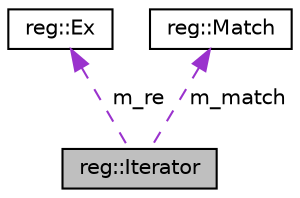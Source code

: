 digraph "reg::Iterator"
{
 // INTERACTIVE_SVG=YES
 // LATEX_PDF_SIZE
  edge [fontname="Helvetica",fontsize="10",labelfontname="Helvetica",labelfontsize="10"];
  node [fontname="Helvetica",fontsize="10",shape=record];
  Node1 [label="reg::Iterator",height=0.2,width=0.4,color="black", fillcolor="grey75", style="filled", fontcolor="black",tooltip="Iterator class to iterator through matches."];
  Node2 -> Node1 [dir="back",color="darkorchid3",fontsize="10",style="dashed",label=" m_re" ,fontname="Helvetica"];
  Node2 [label="reg::Ex",height=0.2,width=0.4,color="black", fillcolor="white", style="filled",URL="$d2/dd8/classreg_1_1_ex.html",tooltip="Class representing a regular expression."];
  Node3 -> Node1 [dir="back",color="darkorchid3",fontsize="10",style="dashed",label=" m_match" ,fontname="Helvetica"];
  Node3 [label="reg::Match",height=0.2,width=0.4,color="black", fillcolor="white", style="filled",URL="$d2/ddf/classreg_1_1_match.html",tooltip="Object representing the matching results."];
}
